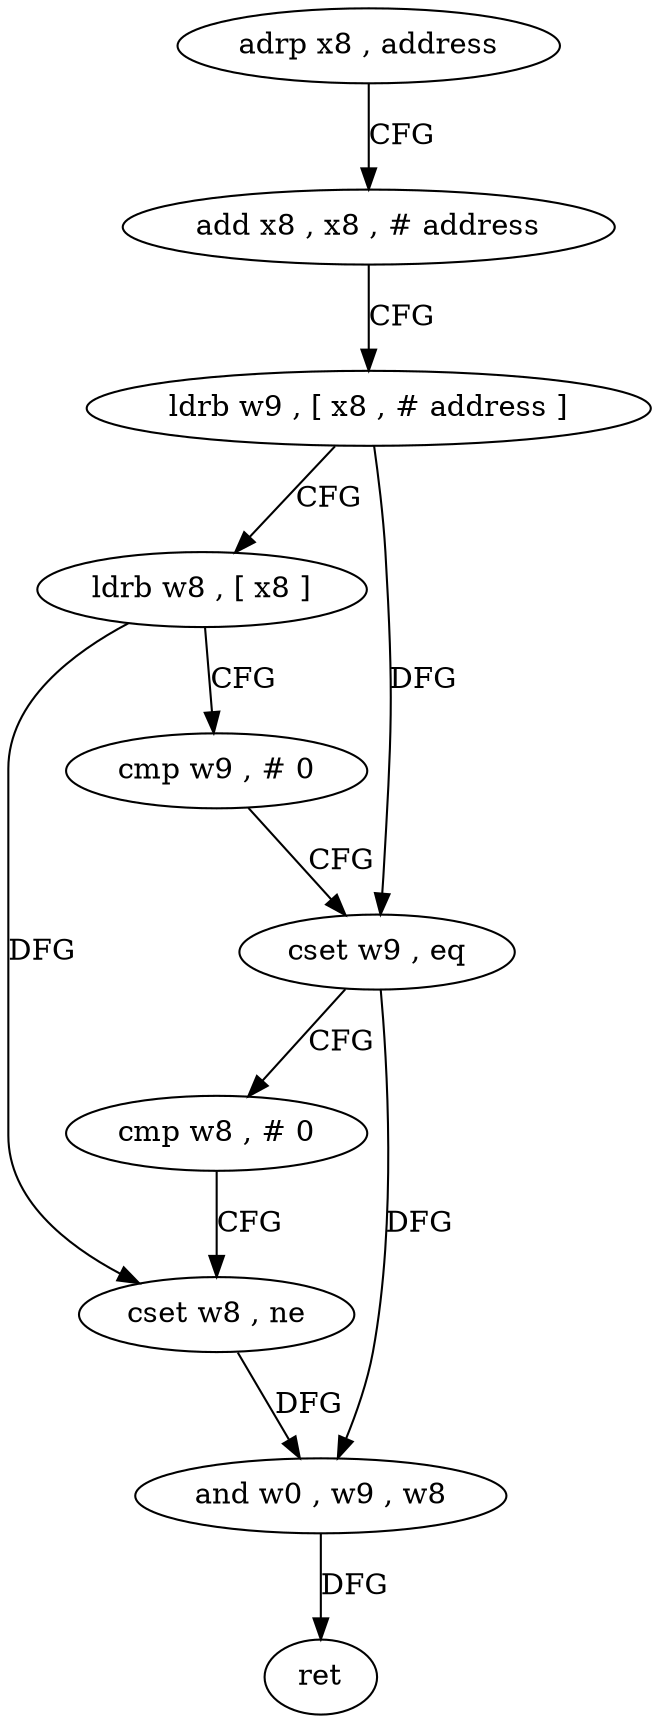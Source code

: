 digraph "func" {
"4242752" [label = "adrp x8 , address" ]
"4242756" [label = "add x8 , x8 , # address" ]
"4242760" [label = "ldrb w9 , [ x8 , # address ]" ]
"4242764" [label = "ldrb w8 , [ x8 ]" ]
"4242768" [label = "cmp w9 , # 0" ]
"4242772" [label = "cset w9 , eq" ]
"4242776" [label = "cmp w8 , # 0" ]
"4242780" [label = "cset w8 , ne" ]
"4242784" [label = "and w0 , w9 , w8" ]
"4242788" [label = "ret" ]
"4242752" -> "4242756" [ label = "CFG" ]
"4242756" -> "4242760" [ label = "CFG" ]
"4242760" -> "4242764" [ label = "CFG" ]
"4242760" -> "4242772" [ label = "DFG" ]
"4242764" -> "4242768" [ label = "CFG" ]
"4242764" -> "4242780" [ label = "DFG" ]
"4242768" -> "4242772" [ label = "CFG" ]
"4242772" -> "4242776" [ label = "CFG" ]
"4242772" -> "4242784" [ label = "DFG" ]
"4242776" -> "4242780" [ label = "CFG" ]
"4242780" -> "4242784" [ label = "DFG" ]
"4242784" -> "4242788" [ label = "DFG" ]
}
